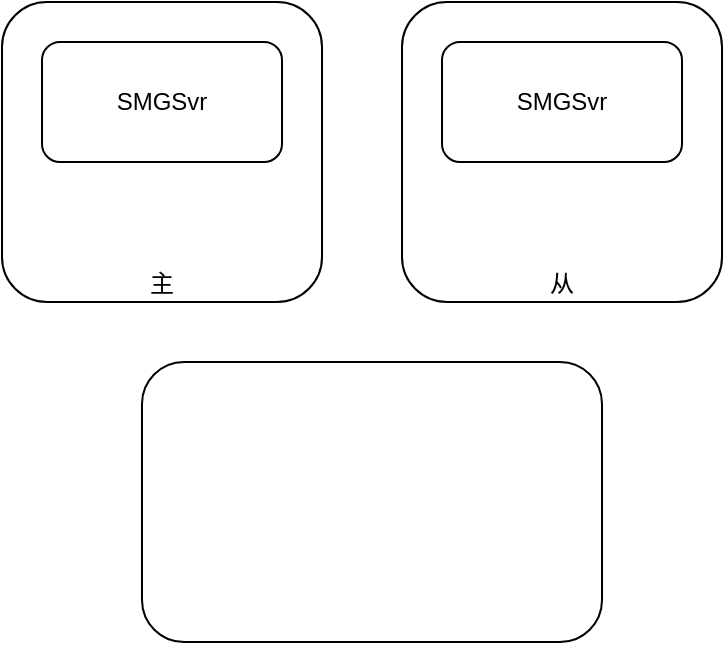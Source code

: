 <mxfile version="28.0.7">
  <diagram name="第 1 页" id="JsG_deU7dv6ZPL6rb_Fu">
    <mxGraphModel dx="735" dy="403" grid="1" gridSize="10" guides="1" tooltips="1" connect="1" arrows="1" fold="1" page="1" pageScale="1" pageWidth="827" pageHeight="1169" math="0" shadow="0">
      <root>
        <mxCell id="0" />
        <mxCell id="1" parent="0" />
        <mxCell id="0CipUV3xGFJQIInli8gr-1" value="主" style="rounded=1;whiteSpace=wrap;html=1;verticalAlign=bottom;" vertex="1" parent="1">
          <mxGeometry x="150" y="160" width="160" height="150" as="geometry" />
        </mxCell>
        <mxCell id="0CipUV3xGFJQIInli8gr-2" value="" style="rounded=1;whiteSpace=wrap;html=1;" vertex="1" parent="1">
          <mxGeometry x="220" y="340" width="230" height="140" as="geometry" />
        </mxCell>
        <mxCell id="0CipUV3xGFJQIInli8gr-3" value="从" style="rounded=1;whiteSpace=wrap;html=1;verticalAlign=bottom;" vertex="1" parent="1">
          <mxGeometry x="350" y="160" width="160" height="150" as="geometry" />
        </mxCell>
        <mxCell id="0CipUV3xGFJQIInli8gr-4" value="SMGSvr" style="rounded=1;whiteSpace=wrap;html=1;" vertex="1" parent="1">
          <mxGeometry x="170" y="180" width="120" height="60" as="geometry" />
        </mxCell>
        <mxCell id="0CipUV3xGFJQIInli8gr-5" value="SMGSvr" style="rounded=1;whiteSpace=wrap;html=1;" vertex="1" parent="1">
          <mxGeometry x="370" y="180" width="120" height="60" as="geometry" />
        </mxCell>
      </root>
    </mxGraphModel>
  </diagram>
</mxfile>
